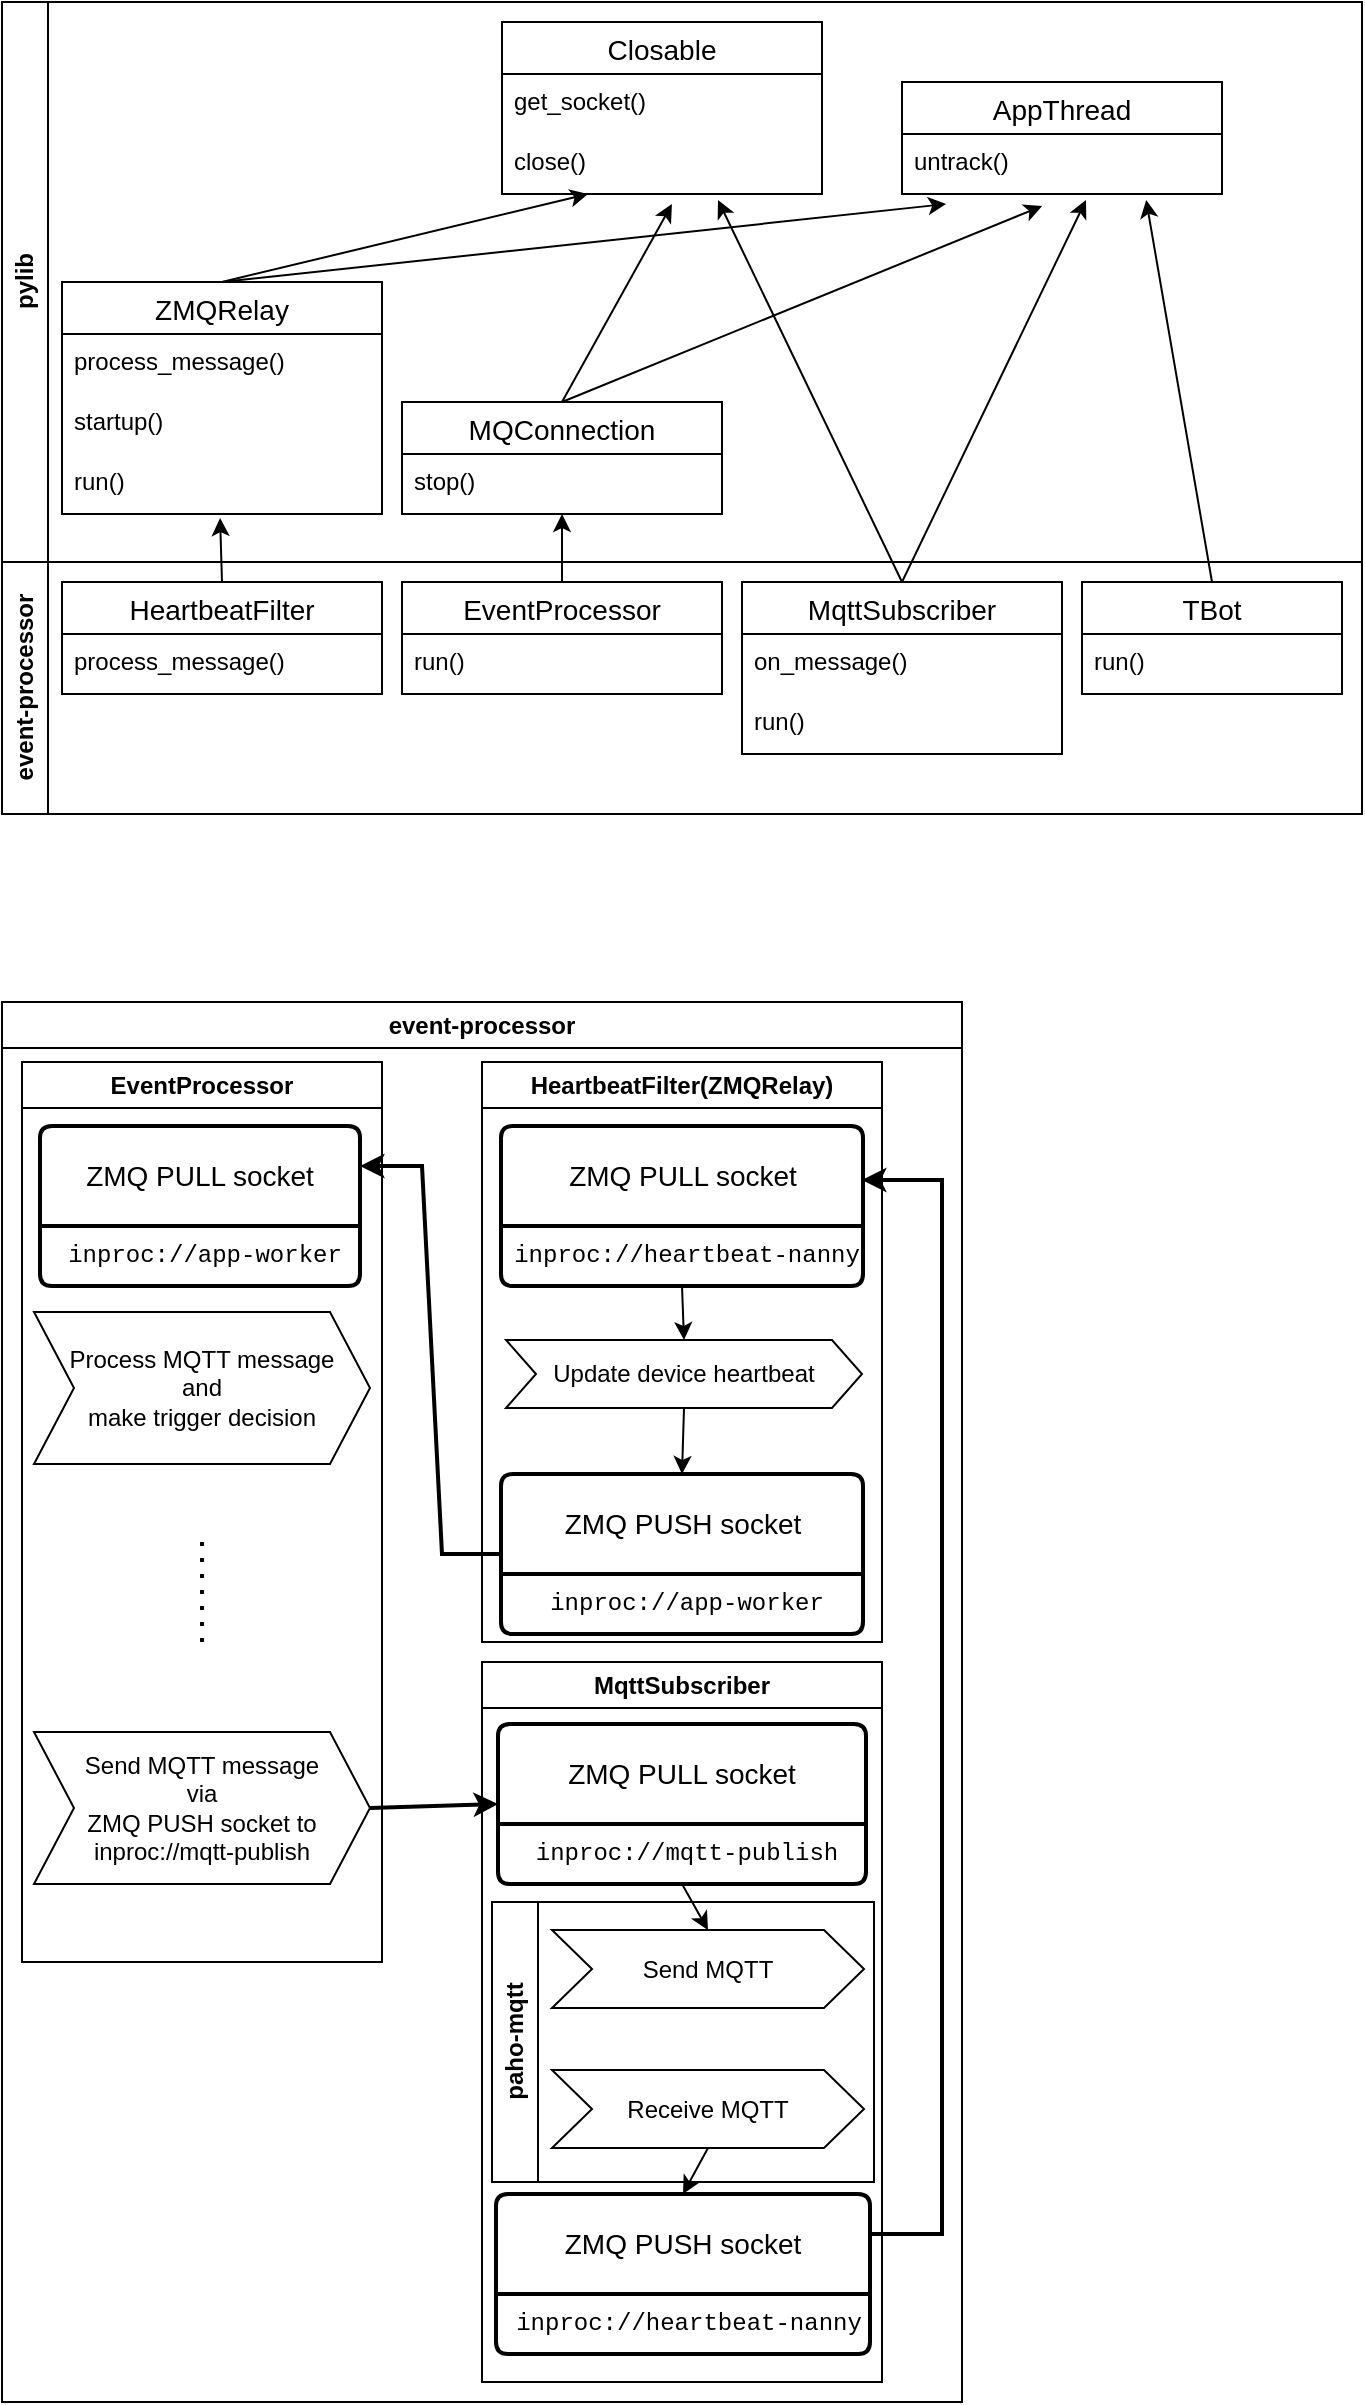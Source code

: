 <mxfile version="21.3.7" type="device">
  <diagram name="Page-1" id="AK_9tvrRVK-foFDb17M-">
    <mxGraphModel dx="1434" dy="843" grid="1" gridSize="10" guides="1" tooltips="1" connect="1" arrows="1" fold="1" page="1" pageScale="1" pageWidth="1200" pageHeight="1600" math="0" shadow="0">
      <root>
        <mxCell id="0" />
        <mxCell id="1" parent="0" />
        <mxCell id="k0IA8ltI0ftRQljYh4qC-24" value="" style="endArrow=classic;html=1;rounded=0;exitX=0.5;exitY=0;exitDx=0;exitDy=0;" edge="1" parent="1" source="k0IA8ltI0ftRQljYh4qC-1" target="k0IA8ltI0ftRQljYh4qC-6">
          <mxGeometry width="50" height="50" relative="1" as="geometry">
            <mxPoint x="510" y="390" as="sourcePoint" />
            <mxPoint x="560" y="340" as="targetPoint" />
          </mxGeometry>
        </mxCell>
        <mxCell id="k0IA8ltI0ftRQljYh4qC-43" value="" style="endArrow=classic;html=1;rounded=0;exitX=0.5;exitY=0;exitDx=0;exitDy=0;entryX=0.494;entryY=1.067;entryDx=0;entryDy=0;entryPerimeter=0;" edge="1" parent="1" source="k0IA8ltI0ftRQljYh4qC-29" target="k0IA8ltI0ftRQljYh4qC-42">
          <mxGeometry width="50" height="50" relative="1" as="geometry">
            <mxPoint x="510" y="330" as="sourcePoint" />
            <mxPoint x="350" y="300" as="targetPoint" />
          </mxGeometry>
        </mxCell>
        <mxCell id="k0IA8ltI0ftRQljYh4qC-47" value="pylib" style="swimlane;horizontal=0;whiteSpace=wrap;html=1;" vertex="1" parent="1">
          <mxGeometry x="20" y="20" width="680" height="280" as="geometry" />
        </mxCell>
        <mxCell id="k0IA8ltI0ftRQljYh4qC-39" value="ZMQRelay" style="swimlane;fontStyle=0;childLayout=stackLayout;horizontal=1;startSize=26;horizontalStack=0;resizeParent=1;resizeParentMax=0;resizeLast=0;collapsible=1;marginBottom=0;align=center;fontSize=14;" vertex="1" parent="k0IA8ltI0ftRQljYh4qC-47">
          <mxGeometry x="30" y="140" width="160" height="116" as="geometry" />
        </mxCell>
        <mxCell id="k0IA8ltI0ftRQljYh4qC-40" value="process_message()" style="text;strokeColor=none;fillColor=none;spacingLeft=4;spacingRight=4;overflow=hidden;rotatable=0;points=[[0,0.5],[1,0.5]];portConstraint=eastwest;fontSize=12;whiteSpace=wrap;html=1;" vertex="1" parent="k0IA8ltI0ftRQljYh4qC-39">
          <mxGeometry y="26" width="160" height="30" as="geometry" />
        </mxCell>
        <mxCell id="k0IA8ltI0ftRQljYh4qC-41" value="startup()" style="text;strokeColor=none;fillColor=none;spacingLeft=4;spacingRight=4;overflow=hidden;rotatable=0;points=[[0,0.5],[1,0.5]];portConstraint=eastwest;fontSize=12;whiteSpace=wrap;html=1;" vertex="1" parent="k0IA8ltI0ftRQljYh4qC-39">
          <mxGeometry y="56" width="160" height="30" as="geometry" />
        </mxCell>
        <mxCell id="k0IA8ltI0ftRQljYh4qC-42" value="run()" style="text;strokeColor=none;fillColor=none;spacingLeft=4;spacingRight=4;overflow=hidden;rotatable=0;points=[[0,0.5],[1,0.5]];portConstraint=eastwest;fontSize=12;whiteSpace=wrap;html=1;" vertex="1" parent="k0IA8ltI0ftRQljYh4qC-39">
          <mxGeometry y="86" width="160" height="30" as="geometry" />
        </mxCell>
        <mxCell id="k0IA8ltI0ftRQljYh4qC-5" value="MQConnection" style="swimlane;fontStyle=0;childLayout=stackLayout;horizontal=1;startSize=26;horizontalStack=0;resizeParent=1;resizeParentMax=0;resizeLast=0;collapsible=1;marginBottom=0;align=center;fontSize=14;" vertex="1" parent="k0IA8ltI0ftRQljYh4qC-47">
          <mxGeometry x="200" y="200" width="160" height="56" as="geometry">
            <mxRectangle x="165" y="200" width="130" height="30" as="alternateBounds" />
          </mxGeometry>
        </mxCell>
        <mxCell id="k0IA8ltI0ftRQljYh4qC-6" value="stop()" style="text;strokeColor=none;fillColor=none;spacingLeft=4;spacingRight=4;overflow=hidden;rotatable=0;points=[[0,0.5],[1,0.5]];portConstraint=eastwest;fontSize=12;whiteSpace=wrap;html=1;" vertex="1" parent="k0IA8ltI0ftRQljYh4qC-5">
          <mxGeometry y="26" width="160" height="30" as="geometry" />
        </mxCell>
        <mxCell id="k0IA8ltI0ftRQljYh4qC-26" value="AppThread" style="swimlane;fontStyle=0;childLayout=stackLayout;horizontal=1;startSize=26;horizontalStack=0;resizeParent=1;resizeParentMax=0;resizeLast=0;collapsible=1;marginBottom=0;align=center;fontSize=14;" vertex="1" parent="k0IA8ltI0ftRQljYh4qC-47">
          <mxGeometry x="450" y="40" width="160" height="56" as="geometry">
            <mxRectangle x="165" y="200" width="130" height="30" as="alternateBounds" />
          </mxGeometry>
        </mxCell>
        <mxCell id="k0IA8ltI0ftRQljYh4qC-27" value="untrack()" style="text;strokeColor=none;fillColor=none;spacingLeft=4;spacingRight=4;overflow=hidden;rotatable=0;points=[[0,0.5],[1,0.5]];portConstraint=eastwest;fontSize=12;whiteSpace=wrap;html=1;" vertex="1" parent="k0IA8ltI0ftRQljYh4qC-26">
          <mxGeometry y="26" width="160" height="30" as="geometry" />
        </mxCell>
        <mxCell id="k0IA8ltI0ftRQljYh4qC-59" value="" style="curved=1;endArrow=classic;html=1;rounded=0;entryX=0.531;entryY=1.167;entryDx=0;entryDy=0;entryPerimeter=0;exitX=0.5;exitY=0;exitDx=0;exitDy=0;" edge="1" parent="k0IA8ltI0ftRQljYh4qC-47" source="k0IA8ltI0ftRQljYh4qC-5" target="k0IA8ltI0ftRQljYh4qC-11">
          <mxGeometry width="50" height="50" relative="1" as="geometry">
            <mxPoint x="360" y="290" as="sourcePoint" />
            <mxPoint x="671" y="121" as="targetPoint" />
            <Array as="points" />
          </mxGeometry>
        </mxCell>
        <mxCell id="k0IA8ltI0ftRQljYh4qC-9" value="Closable" style="swimlane;fontStyle=0;childLayout=stackLayout;horizontal=1;startSize=26;horizontalStack=0;resizeParent=1;resizeParentMax=0;resizeLast=0;collapsible=1;marginBottom=0;align=center;fontSize=14;" vertex="1" parent="k0IA8ltI0ftRQljYh4qC-47">
          <mxGeometry x="250" y="10" width="160" height="86" as="geometry" />
        </mxCell>
        <mxCell id="k0IA8ltI0ftRQljYh4qC-10" value="get_socket()" style="text;strokeColor=none;fillColor=none;spacingLeft=4;spacingRight=4;overflow=hidden;rotatable=0;points=[[0,0.5],[1,0.5]];portConstraint=eastwest;fontSize=12;whiteSpace=wrap;html=1;" vertex="1" parent="k0IA8ltI0ftRQljYh4qC-9">
          <mxGeometry y="26" width="160" height="30" as="geometry" />
        </mxCell>
        <mxCell id="k0IA8ltI0ftRQljYh4qC-11" value="close()" style="text;strokeColor=none;fillColor=none;spacingLeft=4;spacingRight=4;overflow=hidden;rotatable=0;points=[[0,0.5],[1,0.5]];portConstraint=eastwest;fontSize=12;whiteSpace=wrap;html=1;" vertex="1" parent="k0IA8ltI0ftRQljYh4qC-9">
          <mxGeometry y="56" width="160" height="30" as="geometry" />
        </mxCell>
        <mxCell id="k0IA8ltI0ftRQljYh4qC-63" value="" style="endArrow=classic;html=1;rounded=0;entryX=0.438;entryY=1.2;entryDx=0;entryDy=0;entryPerimeter=0;exitX=0.5;exitY=0;exitDx=0;exitDy=0;" edge="1" parent="k0IA8ltI0ftRQljYh4qC-47" source="k0IA8ltI0ftRQljYh4qC-5" target="k0IA8ltI0ftRQljYh4qC-27">
          <mxGeometry width="50" height="50" relative="1" as="geometry">
            <mxPoint x="490" y="330" as="sourcePoint" />
            <mxPoint x="540" y="280" as="targetPoint" />
          </mxGeometry>
        </mxCell>
        <mxCell id="k0IA8ltI0ftRQljYh4qC-66" value="" style="endArrow=classic;html=1;rounded=0;entryX=0.269;entryY=1;entryDx=0;entryDy=0;entryPerimeter=0;exitX=0.5;exitY=0;exitDx=0;exitDy=0;" edge="1" parent="k0IA8ltI0ftRQljYh4qC-47" source="k0IA8ltI0ftRQljYh4qC-39" target="k0IA8ltI0ftRQljYh4qC-11">
          <mxGeometry width="50" height="50" relative="1" as="geometry">
            <mxPoint x="490" y="330" as="sourcePoint" />
            <mxPoint x="540" y="280" as="targetPoint" />
          </mxGeometry>
        </mxCell>
        <mxCell id="k0IA8ltI0ftRQljYh4qC-65" value="" style="endArrow=classic;html=1;rounded=0;entryX=0.138;entryY=1.167;entryDx=0;entryDy=0;entryPerimeter=0;exitX=0.5;exitY=0;exitDx=0;exitDy=0;" edge="1" parent="k0IA8ltI0ftRQljYh4qC-47" source="k0IA8ltI0ftRQljYh4qC-39" target="k0IA8ltI0ftRQljYh4qC-27">
          <mxGeometry width="50" height="50" relative="1" as="geometry">
            <mxPoint x="490" y="330" as="sourcePoint" />
            <mxPoint x="540" y="280" as="targetPoint" />
          </mxGeometry>
        </mxCell>
        <mxCell id="k0IA8ltI0ftRQljYh4qC-48" value="event-processor" style="swimlane;horizontal=0;whiteSpace=wrap;html=1;" vertex="1" parent="1">
          <mxGeometry x="20" y="300" width="680" height="126" as="geometry" />
        </mxCell>
        <mxCell id="k0IA8ltI0ftRQljYh4qC-1" value="EventProcessor" style="swimlane;fontStyle=0;childLayout=stackLayout;horizontal=1;startSize=26;horizontalStack=0;resizeParent=1;resizeParentMax=0;resizeLast=0;collapsible=1;marginBottom=0;align=center;fontSize=14;" vertex="1" parent="k0IA8ltI0ftRQljYh4qC-48">
          <mxGeometry x="200" y="10" width="160" height="56" as="geometry">
            <mxRectangle x="240" y="330" width="140" height="30" as="alternateBounds" />
          </mxGeometry>
        </mxCell>
        <mxCell id="k0IA8ltI0ftRQljYh4qC-2" value="run()" style="text;strokeColor=none;fillColor=none;spacingLeft=4;spacingRight=4;overflow=hidden;rotatable=0;points=[[0,0.5],[1,0.5]];portConstraint=eastwest;fontSize=12;whiteSpace=wrap;html=1;" vertex="1" parent="k0IA8ltI0ftRQljYh4qC-1">
          <mxGeometry y="26" width="160" height="30" as="geometry" />
        </mxCell>
        <mxCell id="k0IA8ltI0ftRQljYh4qC-29" value="HeartbeatFilter" style="swimlane;fontStyle=0;childLayout=stackLayout;horizontal=1;startSize=26;horizontalStack=0;resizeParent=1;resizeParentMax=0;resizeLast=0;collapsible=1;marginBottom=0;align=center;fontSize=14;" vertex="1" parent="k0IA8ltI0ftRQljYh4qC-48">
          <mxGeometry x="30" y="10" width="160" height="56" as="geometry" />
        </mxCell>
        <mxCell id="k0IA8ltI0ftRQljYh4qC-30" value="process_message()" style="text;strokeColor=none;fillColor=none;spacingLeft=4;spacingRight=4;overflow=hidden;rotatable=0;points=[[0,0.5],[1,0.5]];portConstraint=eastwest;fontSize=12;whiteSpace=wrap;html=1;" vertex="1" parent="k0IA8ltI0ftRQljYh4qC-29">
          <mxGeometry y="26" width="160" height="30" as="geometry" />
        </mxCell>
        <mxCell id="k0IA8ltI0ftRQljYh4qC-50" value="MqttSubscriber" style="swimlane;fontStyle=0;childLayout=stackLayout;horizontal=1;startSize=26;horizontalStack=0;resizeParent=1;resizeParentMax=0;resizeLast=0;collapsible=1;marginBottom=0;align=center;fontSize=14;" vertex="1" parent="k0IA8ltI0ftRQljYh4qC-48">
          <mxGeometry x="370" y="10" width="160" height="86" as="geometry" />
        </mxCell>
        <mxCell id="k0IA8ltI0ftRQljYh4qC-51" value="on_message()" style="text;strokeColor=none;fillColor=none;spacingLeft=4;spacingRight=4;overflow=hidden;rotatable=0;points=[[0,0.5],[1,0.5]];portConstraint=eastwest;fontSize=12;whiteSpace=wrap;html=1;" vertex="1" parent="k0IA8ltI0ftRQljYh4qC-50">
          <mxGeometry y="26" width="160" height="30" as="geometry" />
        </mxCell>
        <mxCell id="k0IA8ltI0ftRQljYh4qC-52" value="run()" style="text;strokeColor=none;fillColor=none;spacingLeft=4;spacingRight=4;overflow=hidden;rotatable=0;points=[[0,0.5],[1,0.5]];portConstraint=eastwest;fontSize=12;whiteSpace=wrap;html=1;" vertex="1" parent="k0IA8ltI0ftRQljYh4qC-50">
          <mxGeometry y="56" width="160" height="30" as="geometry" />
        </mxCell>
        <mxCell id="k0IA8ltI0ftRQljYh4qC-55" value="TBot" style="swimlane;fontStyle=0;childLayout=stackLayout;horizontal=1;startSize=26;horizontalStack=0;resizeParent=1;resizeParentMax=0;resizeLast=0;collapsible=1;marginBottom=0;align=center;fontSize=14;" vertex="1" parent="k0IA8ltI0ftRQljYh4qC-48">
          <mxGeometry x="540" y="10" width="130" height="56" as="geometry" />
        </mxCell>
        <mxCell id="k0IA8ltI0ftRQljYh4qC-56" value="run()" style="text;strokeColor=none;fillColor=none;spacingLeft=4;spacingRight=4;overflow=hidden;rotatable=0;points=[[0,0.5],[1,0.5]];portConstraint=eastwest;fontSize=12;whiteSpace=wrap;html=1;" vertex="1" parent="k0IA8ltI0ftRQljYh4qC-55">
          <mxGeometry y="26" width="130" height="30" as="geometry" />
        </mxCell>
        <mxCell id="k0IA8ltI0ftRQljYh4qC-60" value="" style="endArrow=classic;html=1;rounded=0;entryX=0.675;entryY=1.1;entryDx=0;entryDy=0;entryPerimeter=0;exitX=0.5;exitY=0;exitDx=0;exitDy=0;" edge="1" parent="1" source="k0IA8ltI0ftRQljYh4qC-50" target="k0IA8ltI0ftRQljYh4qC-11">
          <mxGeometry width="50" height="50" relative="1" as="geometry">
            <mxPoint x="510" y="390" as="sourcePoint" />
            <mxPoint x="560" y="340" as="targetPoint" />
          </mxGeometry>
        </mxCell>
        <mxCell id="k0IA8ltI0ftRQljYh4qC-61" value="" style="endArrow=classic;html=1;rounded=0;entryX=0.575;entryY=1.1;entryDx=0;entryDy=0;entryPerimeter=0;exitX=0.5;exitY=0;exitDx=0;exitDy=0;" edge="1" parent="1" source="k0IA8ltI0ftRQljYh4qC-50" target="k0IA8ltI0ftRQljYh4qC-27">
          <mxGeometry width="50" height="50" relative="1" as="geometry">
            <mxPoint x="510" y="390" as="sourcePoint" />
            <mxPoint x="560" y="340" as="targetPoint" />
          </mxGeometry>
        </mxCell>
        <mxCell id="k0IA8ltI0ftRQljYh4qC-62" value="" style="endArrow=classic;html=1;rounded=0;entryX=0.763;entryY=1.1;entryDx=0;entryDy=0;entryPerimeter=0;exitX=0.5;exitY=0;exitDx=0;exitDy=0;" edge="1" parent="1" source="k0IA8ltI0ftRQljYh4qC-55" target="k0IA8ltI0ftRQljYh4qC-27">
          <mxGeometry width="50" height="50" relative="1" as="geometry">
            <mxPoint x="510" y="390" as="sourcePoint" />
            <mxPoint x="560" y="340" as="targetPoint" />
          </mxGeometry>
        </mxCell>
        <mxCell id="k0IA8ltI0ftRQljYh4qC-68" value="event-processor" style="swimlane;whiteSpace=wrap;html=1;" vertex="1" parent="1">
          <mxGeometry x="20" y="520" width="480" height="700" as="geometry" />
        </mxCell>
        <mxCell id="k0IA8ltI0ftRQljYh4qC-79" value="EventProcessor" style="swimlane;whiteSpace=wrap;html=1;" vertex="1" collapsed="1" parent="k0IA8ltI0ftRQljYh4qC-68">
          <mxGeometry x="10" y="30" width="180" height="450" as="geometry">
            <mxRectangle x="90" y="50" width="200" height="200" as="alternateBounds" />
          </mxGeometry>
        </mxCell>
        <mxCell id="k0IA8ltI0ftRQljYh4qC-80" value="ZMQ PULL socket" style="swimlane;childLayout=stackLayout;horizontal=1;startSize=50;horizontalStack=0;rounded=1;fontSize=14;fontStyle=0;strokeWidth=2;resizeParent=0;resizeLast=1;shadow=0;dashed=0;align=center;arcSize=4;whiteSpace=wrap;html=1;" vertex="1" parent="k0IA8ltI0ftRQljYh4qC-68">
          <mxGeometry x="19" y="62" width="160" height="80" as="geometry" />
        </mxCell>
        <mxCell id="k0IA8ltI0ftRQljYh4qC-81" value="&lt;font face=&quot;Courier New&quot;&gt;inproc://app-worker&lt;/font&gt;" style="align=center;strokeColor=none;fillColor=none;spacingLeft=4;fontSize=12;verticalAlign=top;resizable=0;rotatable=0;part=1;html=1;" vertex="1" parent="k0IA8ltI0ftRQljYh4qC-80">
          <mxGeometry y="50" width="160" height="30" as="geometry" />
        </mxCell>
        <mxCell id="k0IA8ltI0ftRQljYh4qC-82" value="HeartbeatFilter(ZMQRelay)" style="swimlane;whiteSpace=wrap;html=1;" vertex="1" collapsed="1" parent="k0IA8ltI0ftRQljYh4qC-68">
          <mxGeometry x="240" y="30" width="200" height="290" as="geometry">
            <mxRectangle x="90" y="50" width="200" height="200" as="alternateBounds" />
          </mxGeometry>
        </mxCell>
        <mxCell id="k0IA8ltI0ftRQljYh4qC-83" value="ZMQ PULL socket" style="swimlane;childLayout=stackLayout;horizontal=1;startSize=50;horizontalStack=0;rounded=1;fontSize=14;fontStyle=0;strokeWidth=2;resizeParent=0;resizeLast=1;shadow=0;dashed=0;align=center;arcSize=4;whiteSpace=wrap;html=1;" vertex="1" parent="k0IA8ltI0ftRQljYh4qC-68">
          <mxGeometry x="249.5" y="62" width="181" height="80" as="geometry" />
        </mxCell>
        <mxCell id="k0IA8ltI0ftRQljYh4qC-84" value="&lt;font face=&quot;Courier New&quot;&gt;inproc://heartbeat-nanny&lt;/font&gt;" style="align=center;strokeColor=none;fillColor=none;spacingLeft=4;fontSize=12;verticalAlign=top;resizable=0;rotatable=0;part=1;html=1;" vertex="1" parent="k0IA8ltI0ftRQljYh4qC-83">
          <mxGeometry y="50" width="181" height="30" as="geometry" />
        </mxCell>
        <mxCell id="k0IA8ltI0ftRQljYh4qC-85" value="MqttSubscriber" style="swimlane;whiteSpace=wrap;html=1;" vertex="1" collapsed="1" parent="k0IA8ltI0ftRQljYh4qC-68">
          <mxGeometry x="240" y="330" width="200" height="360" as="geometry">
            <mxRectangle x="90" y="50" width="200" height="200" as="alternateBounds" />
          </mxGeometry>
        </mxCell>
        <mxCell id="k0IA8ltI0ftRQljYh4qC-86" value="ZMQ PULL socket" style="swimlane;childLayout=stackLayout;horizontal=1;startSize=50;horizontalStack=0;rounded=1;fontSize=14;fontStyle=0;strokeWidth=2;resizeParent=0;resizeLast=1;shadow=0;dashed=0;align=center;arcSize=4;whiteSpace=wrap;html=1;" vertex="1" parent="k0IA8ltI0ftRQljYh4qC-68">
          <mxGeometry x="248" y="361" width="184" height="80" as="geometry" />
        </mxCell>
        <mxCell id="k0IA8ltI0ftRQljYh4qC-87" value="&lt;font face=&quot;Courier New&quot;&gt;inproc://mqtt-publish&lt;/font&gt;" style="align=center;strokeColor=none;fillColor=none;spacingLeft=4;fontSize=12;verticalAlign=top;resizable=0;rotatable=0;part=1;html=1;" vertex="1" parent="k0IA8ltI0ftRQljYh4qC-86">
          <mxGeometry y="50" width="184" height="30" as="geometry" />
        </mxCell>
        <mxCell id="k0IA8ltI0ftRQljYh4qC-100" value="Receive MQTT" style="shape=step;perimeter=stepPerimeter;whiteSpace=wrap;html=1;fixedSize=1;" vertex="1" parent="k0IA8ltI0ftRQljYh4qC-68">
          <mxGeometry x="275" y="534" width="156" height="39" as="geometry" />
        </mxCell>
        <mxCell id="k0IA8ltI0ftRQljYh4qC-90" value="ZMQ PUSH socket" style="swimlane;childLayout=stackLayout;horizontal=1;startSize=50;horizontalStack=0;rounded=1;fontSize=14;fontStyle=0;strokeWidth=2;resizeParent=0;resizeLast=1;shadow=0;dashed=0;align=center;arcSize=4;whiteSpace=wrap;html=1;" vertex="1" parent="1">
          <mxGeometry x="269.5" y="756" width="181" height="80" as="geometry" />
        </mxCell>
        <mxCell id="k0IA8ltI0ftRQljYh4qC-91" value="&lt;font face=&quot;Courier New&quot;&gt;inproc://app-worker&lt;/font&gt;" style="align=center;strokeColor=none;fillColor=none;spacingLeft=4;fontSize=12;verticalAlign=top;resizable=0;rotatable=0;part=1;html=1;" vertex="1" parent="k0IA8ltI0ftRQljYh4qC-90">
          <mxGeometry y="50" width="181" height="30" as="geometry" />
        </mxCell>
        <mxCell id="k0IA8ltI0ftRQljYh4qC-93" value="ZMQ PUSH socket" style="swimlane;childLayout=stackLayout;horizontal=1;startSize=50;horizontalStack=0;rounded=1;fontSize=14;fontStyle=0;strokeWidth=2;resizeParent=0;resizeLast=1;shadow=0;dashed=0;align=center;arcSize=4;whiteSpace=wrap;html=1;" vertex="1" parent="1">
          <mxGeometry x="267" y="1116" width="187" height="80" as="geometry" />
        </mxCell>
        <mxCell id="k0IA8ltI0ftRQljYh4qC-94" value="&lt;font face=&quot;Courier New&quot;&gt;inproc://heartbeat-nanny&lt;/font&gt;" style="align=center;strokeColor=none;fillColor=none;spacingLeft=4;fontSize=12;verticalAlign=top;resizable=0;rotatable=0;part=1;html=1;" vertex="1" parent="k0IA8ltI0ftRQljYh4qC-93">
          <mxGeometry y="50" width="187" height="30" as="geometry" />
        </mxCell>
        <mxCell id="k0IA8ltI0ftRQljYh4qC-95" value="Send MQTT message&lt;br&gt;via&lt;br&gt;ZMQ PUSH socket to&lt;br&gt;inproc://mqtt-publish" style="shape=step;perimeter=stepPerimeter;whiteSpace=wrap;html=1;fixedSize=1;" vertex="1" parent="1">
          <mxGeometry x="36" y="885" width="168" height="76" as="geometry" />
        </mxCell>
        <mxCell id="k0IA8ltI0ftRQljYh4qC-96" value="" style="endArrow=none;dashed=1;html=1;dashPattern=1 3;strokeWidth=2;rounded=0;" edge="1" parent="1">
          <mxGeometry width="50" height="50" relative="1" as="geometry">
            <mxPoint x="120" y="840" as="sourcePoint" />
            <mxPoint x="120" y="790" as="targetPoint" />
            <Array as="points">
              <mxPoint x="120" y="840" />
            </Array>
          </mxGeometry>
        </mxCell>
        <mxCell id="k0IA8ltI0ftRQljYh4qC-97" value="" style="endArrow=classic;html=1;rounded=0;exitX=1;exitY=0.5;exitDx=0;exitDy=0;entryX=0;entryY=0.5;entryDx=0;entryDy=0;strokeWidth=2;" edge="1" parent="1" source="k0IA8ltI0ftRQljYh4qC-95" target="k0IA8ltI0ftRQljYh4qC-86">
          <mxGeometry width="50" height="50" relative="1" as="geometry">
            <mxPoint x="570" y="700" as="sourcePoint" />
            <mxPoint x="620" y="650" as="targetPoint" />
          </mxGeometry>
        </mxCell>
        <mxCell id="k0IA8ltI0ftRQljYh4qC-101" value="" style="endArrow=classic;html=1;rounded=0;exitX=0.5;exitY=1;exitDx=0;exitDy=0;entryX=0.5;entryY=0;entryDx=0;entryDy=0;" edge="1" parent="1" source="k0IA8ltI0ftRQljYh4qC-100" target="k0IA8ltI0ftRQljYh4qC-93">
          <mxGeometry width="50" height="50" relative="1" as="geometry">
            <mxPoint x="570" y="890" as="sourcePoint" />
            <mxPoint x="620" y="840" as="targetPoint" />
          </mxGeometry>
        </mxCell>
        <mxCell id="k0IA8ltI0ftRQljYh4qC-102" value="" style="endArrow=classic;html=1;rounded=0;exitX=1;exitY=0.25;exitDx=0;exitDy=0;entryX=0.997;entryY=0.338;entryDx=0;entryDy=0;entryPerimeter=0;strokeWidth=2;" edge="1" parent="1" source="k0IA8ltI0ftRQljYh4qC-93" target="k0IA8ltI0ftRQljYh4qC-83">
          <mxGeometry width="50" height="50" relative="1" as="geometry">
            <mxPoint x="570" y="820" as="sourcePoint" />
            <mxPoint x="620" y="770" as="targetPoint" />
            <Array as="points">
              <mxPoint x="490" y="1136" />
              <mxPoint x="490" y="609" />
            </Array>
          </mxGeometry>
        </mxCell>
        <mxCell id="k0IA8ltI0ftRQljYh4qC-103" value="Send MQTT" style="shape=step;perimeter=stepPerimeter;whiteSpace=wrap;html=1;fixedSize=1;" vertex="1" parent="1">
          <mxGeometry x="295" y="984" width="156" height="39" as="geometry" />
        </mxCell>
        <mxCell id="k0IA8ltI0ftRQljYh4qC-104" value="" style="endArrow=classic;html=1;rounded=0;exitX=0.5;exitY=1;exitDx=0;exitDy=0;entryX=0.5;entryY=0;entryDx=0;entryDy=0;" edge="1" parent="1" source="k0IA8ltI0ftRQljYh4qC-87" target="k0IA8ltI0ftRQljYh4qC-103">
          <mxGeometry width="50" height="50" relative="1" as="geometry">
            <mxPoint x="570" y="890" as="sourcePoint" />
            <mxPoint x="620" y="840" as="targetPoint" />
          </mxGeometry>
        </mxCell>
        <mxCell id="k0IA8ltI0ftRQljYh4qC-106" value="paho-mqtt" style="swimlane;horizontal=0;whiteSpace=wrap;html=1;" vertex="1" parent="1">
          <mxGeometry x="265" y="970" width="191" height="140" as="geometry" />
        </mxCell>
        <mxCell id="k0IA8ltI0ftRQljYh4qC-116" value="Update device heartbeat" style="shape=step;perimeter=stepPerimeter;whiteSpace=wrap;html=1;fixedSize=1;size=15;" vertex="1" parent="1">
          <mxGeometry x="272" y="689" width="178" height="34" as="geometry" />
        </mxCell>
        <mxCell id="k0IA8ltI0ftRQljYh4qC-117" value="" style="endArrow=classic;html=1;rounded=0;exitX=0.5;exitY=1;exitDx=0;exitDy=0;entryX=0.5;entryY=0;entryDx=0;entryDy=0;" edge="1" parent="1" source="k0IA8ltI0ftRQljYh4qC-84" target="k0IA8ltI0ftRQljYh4qC-116">
          <mxGeometry width="50" height="50" relative="1" as="geometry">
            <mxPoint x="570" y="940" as="sourcePoint" />
            <mxPoint x="620" y="890" as="targetPoint" />
          </mxGeometry>
        </mxCell>
        <mxCell id="k0IA8ltI0ftRQljYh4qC-118" value="" style="endArrow=classic;html=1;rounded=0;exitX=0.5;exitY=1;exitDx=0;exitDy=0;entryX=0.5;entryY=0;entryDx=0;entryDy=0;" edge="1" parent="1" source="k0IA8ltI0ftRQljYh4qC-116" target="k0IA8ltI0ftRQljYh4qC-90">
          <mxGeometry width="50" height="50" relative="1" as="geometry">
            <mxPoint x="570" y="940" as="sourcePoint" />
            <mxPoint x="620" y="890" as="targetPoint" />
          </mxGeometry>
        </mxCell>
        <mxCell id="k0IA8ltI0ftRQljYh4qC-119" value="" style="endArrow=classic;html=1;rounded=0;exitX=0;exitY=0.5;exitDx=0;exitDy=0;entryX=1;entryY=0.25;entryDx=0;entryDy=0;strokeWidth=2;" edge="1" parent="1" source="k0IA8ltI0ftRQljYh4qC-90" target="k0IA8ltI0ftRQljYh4qC-80">
          <mxGeometry width="50" height="50" relative="1" as="geometry">
            <mxPoint x="570" y="940" as="sourcePoint" />
            <mxPoint x="620" y="890" as="targetPoint" />
            <Array as="points">
              <mxPoint x="240" y="796" />
              <mxPoint x="230" y="602" />
            </Array>
          </mxGeometry>
        </mxCell>
        <mxCell id="k0IA8ltI0ftRQljYh4qC-120" value="Process MQTT message&lt;br&gt;and&lt;br&gt;make trigger decision" style="shape=step;perimeter=stepPerimeter;whiteSpace=wrap;html=1;fixedSize=1;" vertex="1" parent="1">
          <mxGeometry x="36" y="675" width="168" height="76" as="geometry" />
        </mxCell>
      </root>
    </mxGraphModel>
  </diagram>
</mxfile>
